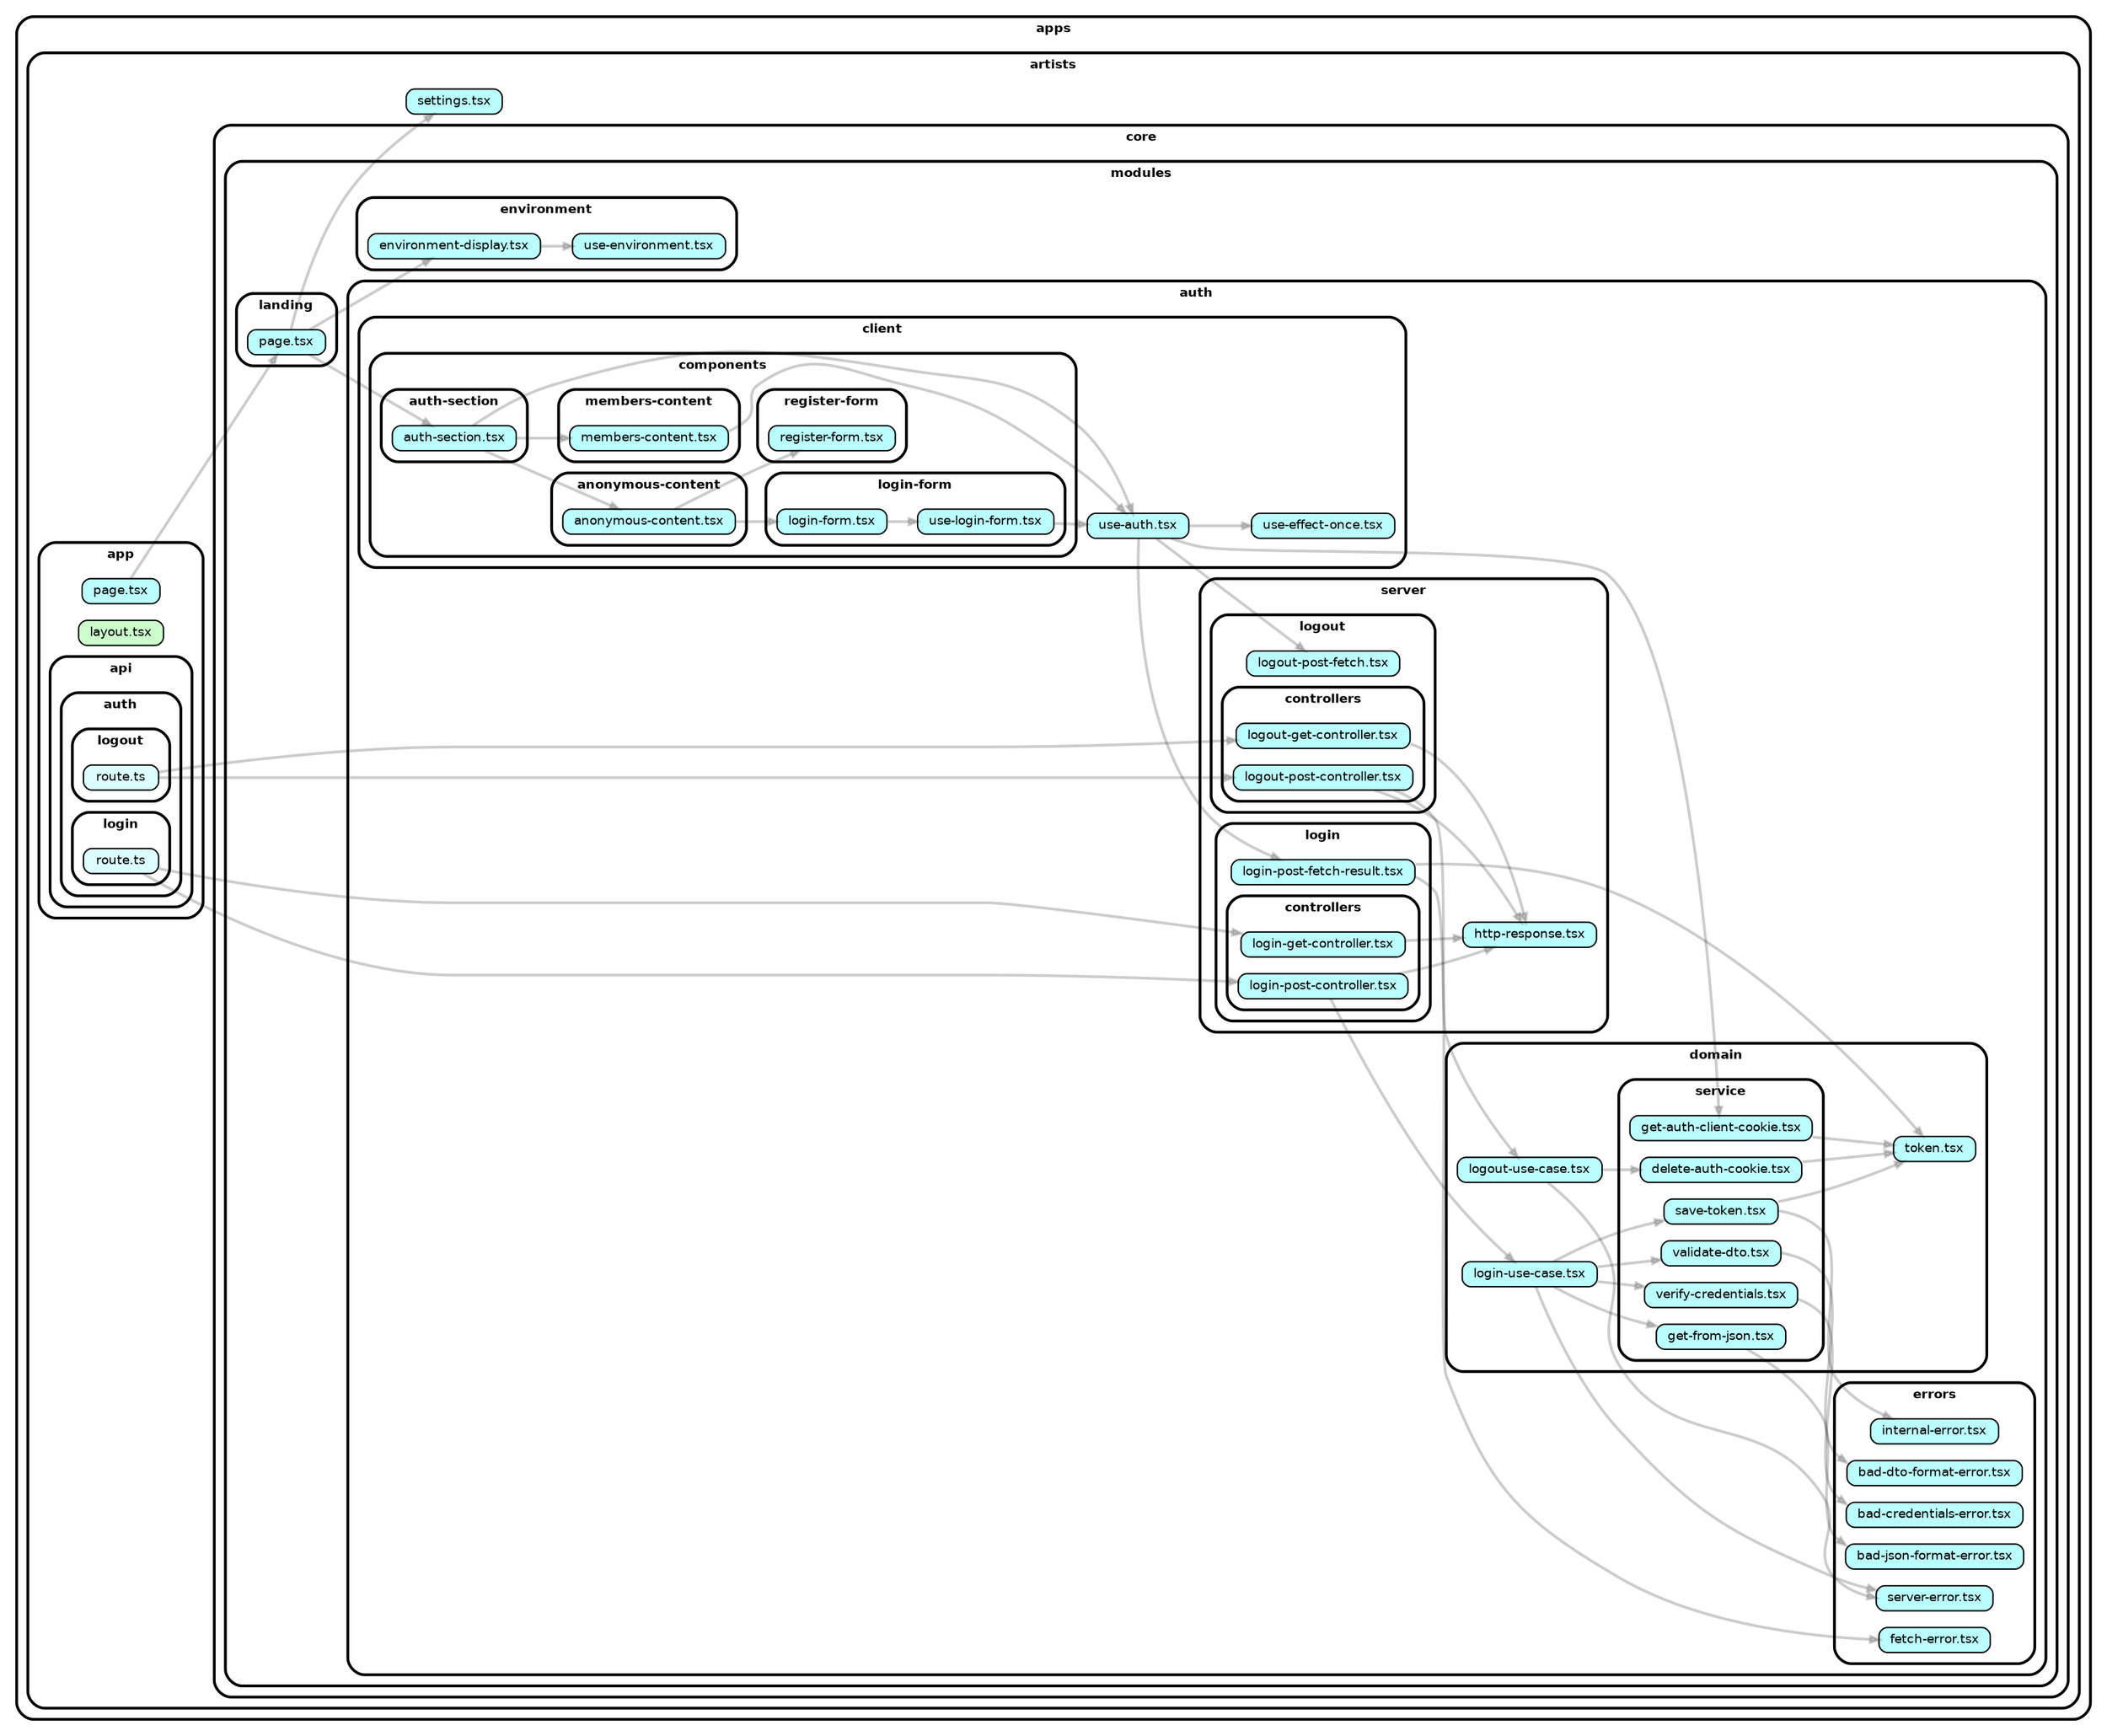 strict digraph "dependency-cruiser output"{
    rankdir="LR" splines="true" overlap="false" nodesep="0.16" ranksep="0.18" fontname="Helvetica-bold" fontsize="9" style="rounded,bold,filled" fillcolor="#ffffff" compound="true"
    node [shape="box" style="rounded, filled" height="0.2" color="black" fillcolor="#ffffcc" fontcolor="black" fontname="Helvetica" fontsize="9"]
    edge [arrowhead="normal" arrowsize="0.6" penwidth="2.0" color="#00000033" fontname="Helvetica" fontsize="9"]

    subgraph "cluster_apps" {label="apps" subgraph "cluster_apps/artists" {label="artists" subgraph "cluster_apps/artists/app" {label="app" subgraph "cluster_apps/artists/app/api" {label="api" subgraph "cluster_apps/artists/app/api/auth" {label="auth" subgraph "cluster_apps/artists/app/api/auth/login" {label="login" "apps/artists/app/api/auth/login/route.ts" [label=<route.ts> tooltip="route.ts" URL="apps/artists/app/api/auth/login/route.ts" fillcolor="#ddfeff"] } } } } } }
    "apps/artists/app/api/auth/login/route.ts" -> "apps/artists/core/modules/auth/server/login/controllers/login-get-controller.tsx"
    "apps/artists/app/api/auth/login/route.ts" -> "apps/artists/core/modules/auth/server/login/controllers/login-post-controller.tsx"
    subgraph "cluster_apps" {label="apps" subgraph "cluster_apps/artists" {label="artists" subgraph "cluster_apps/artists/app" {label="app" subgraph "cluster_apps/artists/app/api" {label="api" subgraph "cluster_apps/artists/app/api/auth" {label="auth" subgraph "cluster_apps/artists/app/api/auth/logout" {label="logout" "apps/artists/app/api/auth/logout/route.ts" [label=<route.ts> tooltip="route.ts" URL="apps/artists/app/api/auth/logout/route.ts" fillcolor="#ddfeff"] } } } } } }
    "apps/artists/app/api/auth/logout/route.ts" -> "apps/artists/core/modules/auth/server/logout/controllers/logout-get-controller.tsx"
    "apps/artists/app/api/auth/logout/route.ts" -> "apps/artists/core/modules/auth/server/logout/controllers/logout-post-controller.tsx"
    subgraph "cluster_apps" {label="apps" subgraph "cluster_apps/artists" {label="artists" subgraph "cluster_apps/artists/app" {label="app" "apps/artists/app/layout.tsx" [label=<layout.tsx> tooltip="layout.tsx" URL="apps/artists/app/layout.tsx" fillcolor="#ccffcc"] } } }
    subgraph "cluster_apps" {label="apps" subgraph "cluster_apps/artists" {label="artists" subgraph "cluster_apps/artists/app" {label="app" "apps/artists/app/page.tsx" [label=<page.tsx> tooltip="page.tsx" URL="apps/artists/app/page.tsx" fillcolor="#bbfeff"] } } }
    "apps/artists/app/page.tsx" -> "apps/artists/core/modules/landing/page.tsx"
    subgraph "cluster_apps" {label="apps" subgraph "cluster_apps/artists" {label="artists" subgraph "cluster_apps/artists/core" {label="core" subgraph "cluster_apps/artists/core/modules" {label="modules" subgraph "cluster_apps/artists/core/modules/auth" {label="auth" subgraph "cluster_apps/artists/core/modules/auth/client" {label="client" subgraph "cluster_apps/artists/core/modules/auth/client/components" {label="components" subgraph "cluster_apps/artists/core/modules/auth/client/components/anonymous-content" {label="anonymous-content" "apps/artists/core/modules/auth/client/components/anonymous-content/anonymous-content.tsx" [label=<anonymous-content.tsx> tooltip="anonymous-content.tsx" URL="apps/artists/core/modules/auth/client/components/anonymous-content/anonymous-content.tsx" fillcolor="#bbfeff"] } } } } } } } }
    "apps/artists/core/modules/auth/client/components/anonymous-content/anonymous-content.tsx" -> "apps/artists/core/modules/auth/client/components/login-form/login-form.tsx"
    "apps/artists/core/modules/auth/client/components/anonymous-content/anonymous-content.tsx" -> "apps/artists/core/modules/auth/client/components/register-form/register-form.tsx"
    subgraph "cluster_apps" {label="apps" subgraph "cluster_apps/artists" {label="artists" subgraph "cluster_apps/artists/core" {label="core" subgraph "cluster_apps/artists/core/modules" {label="modules" subgraph "cluster_apps/artists/core/modules/auth" {label="auth" subgraph "cluster_apps/artists/core/modules/auth/client" {label="client" subgraph "cluster_apps/artists/core/modules/auth/client/components" {label="components" subgraph "cluster_apps/artists/core/modules/auth/client/components/auth-section" {label="auth-section" "apps/artists/core/modules/auth/client/components/auth-section/auth-section.tsx" [label=<auth-section.tsx> tooltip="auth-section.tsx" URL="apps/artists/core/modules/auth/client/components/auth-section/auth-section.tsx" fillcolor="#bbfeff"] } } } } } } } }
    "apps/artists/core/modules/auth/client/components/auth-section/auth-section.tsx" -> "apps/artists/core/modules/auth/client/use-auth.tsx"
    "apps/artists/core/modules/auth/client/components/auth-section/auth-section.tsx" -> "apps/artists/core/modules/auth/client/components/anonymous-content/anonymous-content.tsx"
    "apps/artists/core/modules/auth/client/components/auth-section/auth-section.tsx" -> "apps/artists/core/modules/auth/client/components/members-content/members-content.tsx"
    subgraph "cluster_apps" {label="apps" subgraph "cluster_apps/artists" {label="artists" subgraph "cluster_apps/artists/core" {label="core" subgraph "cluster_apps/artists/core/modules" {label="modules" subgraph "cluster_apps/artists/core/modules/auth" {label="auth" subgraph "cluster_apps/artists/core/modules/auth/client" {label="client" subgraph "cluster_apps/artists/core/modules/auth/client/components" {label="components" subgraph "cluster_apps/artists/core/modules/auth/client/components/login-form" {label="login-form" "apps/artists/core/modules/auth/client/components/login-form/login-form.tsx" [label=<login-form.tsx> tooltip="login-form.tsx" URL="apps/artists/core/modules/auth/client/components/login-form/login-form.tsx" fillcolor="#bbfeff"] } } } } } } } }
    "apps/artists/core/modules/auth/client/components/login-form/login-form.tsx" -> "apps/artists/core/modules/auth/client/components/login-form/use-login-form.tsx"
    subgraph "cluster_apps" {label="apps" subgraph "cluster_apps/artists" {label="artists" subgraph "cluster_apps/artists/core" {label="core" subgraph "cluster_apps/artists/core/modules" {label="modules" subgraph "cluster_apps/artists/core/modules/auth" {label="auth" subgraph "cluster_apps/artists/core/modules/auth/client" {label="client" subgraph "cluster_apps/artists/core/modules/auth/client/components" {label="components" subgraph "cluster_apps/artists/core/modules/auth/client/components/login-form" {label="login-form" "apps/artists/core/modules/auth/client/components/login-form/use-login-form.tsx" [label=<use-login-form.tsx> tooltip="use-login-form.tsx" URL="apps/artists/core/modules/auth/client/components/login-form/use-login-form.tsx" fillcolor="#bbfeff"] } } } } } } } }
    "apps/artists/core/modules/auth/client/components/login-form/use-login-form.tsx" -> "apps/artists/core/modules/auth/client/use-auth.tsx"
    subgraph "cluster_apps" {label="apps" subgraph "cluster_apps/artists" {label="artists" subgraph "cluster_apps/artists/core" {label="core" subgraph "cluster_apps/artists/core/modules" {label="modules" subgraph "cluster_apps/artists/core/modules/auth" {label="auth" subgraph "cluster_apps/artists/core/modules/auth/client" {label="client" subgraph "cluster_apps/artists/core/modules/auth/client/components" {label="components" subgraph "cluster_apps/artists/core/modules/auth/client/components/members-content" {label="members-content" "apps/artists/core/modules/auth/client/components/members-content/members-content.tsx" [label=<members-content.tsx> tooltip="members-content.tsx" URL="apps/artists/core/modules/auth/client/components/members-content/members-content.tsx" fillcolor="#bbfeff"] } } } } } } } }
    "apps/artists/core/modules/auth/client/components/members-content/members-content.tsx" -> "apps/artists/core/modules/auth/client/use-auth.tsx"
    subgraph "cluster_apps" {label="apps" subgraph "cluster_apps/artists" {label="artists" subgraph "cluster_apps/artists/core" {label="core" subgraph "cluster_apps/artists/core/modules" {label="modules" subgraph "cluster_apps/artists/core/modules/auth" {label="auth" subgraph "cluster_apps/artists/core/modules/auth/client" {label="client" subgraph "cluster_apps/artists/core/modules/auth/client/components" {label="components" subgraph "cluster_apps/artists/core/modules/auth/client/components/register-form" {label="register-form" "apps/artists/core/modules/auth/client/components/register-form/register-form.tsx" [label=<register-form.tsx> tooltip="register-form.tsx" URL="apps/artists/core/modules/auth/client/components/register-form/register-form.tsx" fillcolor="#bbfeff"] } } } } } } } }
    subgraph "cluster_apps" {label="apps" subgraph "cluster_apps/artists" {label="artists" subgraph "cluster_apps/artists/core" {label="core" subgraph "cluster_apps/artists/core/modules" {label="modules" subgraph "cluster_apps/artists/core/modules/auth" {label="auth" subgraph "cluster_apps/artists/core/modules/auth/client" {label="client" "apps/artists/core/modules/auth/client/use-auth.tsx" [label=<use-auth.tsx> tooltip="use-auth.tsx" URL="apps/artists/core/modules/auth/client/use-auth.tsx" fillcolor="#bbfeff"] } } } } } }
    "apps/artists/core/modules/auth/client/use-auth.tsx" -> "apps/artists/core/modules/auth/domain/service/get-auth-client-cookie.tsx"
    "apps/artists/core/modules/auth/client/use-auth.tsx" -> "apps/artists/core/modules/auth/server/login/login-post-fetch-result.tsx"
    "apps/artists/core/modules/auth/client/use-auth.tsx" -> "apps/artists/core/modules/auth/server/logout/logout-post-fetch.tsx"
    "apps/artists/core/modules/auth/client/use-auth.tsx" -> "apps/artists/core/modules/auth/client/use-effect-once.tsx"
    subgraph "cluster_apps" {label="apps" subgraph "cluster_apps/artists" {label="artists" subgraph "cluster_apps/artists/core" {label="core" subgraph "cluster_apps/artists/core/modules" {label="modules" subgraph "cluster_apps/artists/core/modules/auth" {label="auth" subgraph "cluster_apps/artists/core/modules/auth/client" {label="client" "apps/artists/core/modules/auth/client/use-effect-once.tsx" [label=<use-effect-once.tsx> tooltip="use-effect-once.tsx" URL="apps/artists/core/modules/auth/client/use-effect-once.tsx" fillcolor="#bbfeff"] } } } } } }
    subgraph "cluster_apps" {label="apps" subgraph "cluster_apps/artists" {label="artists" subgraph "cluster_apps/artists/core" {label="core" subgraph "cluster_apps/artists/core/modules" {label="modules" subgraph "cluster_apps/artists/core/modules/auth" {label="auth" subgraph "cluster_apps/artists/core/modules/auth/domain" {label="domain" "apps/artists/core/modules/auth/domain/login-use-case.tsx" [label=<login-use-case.tsx> tooltip="login-use-case.tsx" URL="apps/artists/core/modules/auth/domain/login-use-case.tsx" fillcolor="#bbfeff"] } } } } } }
    "apps/artists/core/modules/auth/domain/login-use-case.tsx" -> "apps/artists/core/modules/auth/errors/server-error.tsx"
    "apps/artists/core/modules/auth/domain/login-use-case.tsx" -> "apps/artists/core/modules/auth/domain/service/get-from-json.tsx"
    "apps/artists/core/modules/auth/domain/login-use-case.tsx" -> "apps/artists/core/modules/auth/domain/service/save-token.tsx"
    "apps/artists/core/modules/auth/domain/login-use-case.tsx" -> "apps/artists/core/modules/auth/domain/service/validate-dto.tsx"
    "apps/artists/core/modules/auth/domain/login-use-case.tsx" -> "apps/artists/core/modules/auth/domain/service/verify-credentials.tsx"
    subgraph "cluster_apps" {label="apps" subgraph "cluster_apps/artists" {label="artists" subgraph "cluster_apps/artists/core" {label="core" subgraph "cluster_apps/artists/core/modules" {label="modules" subgraph "cluster_apps/artists/core/modules/auth" {label="auth" subgraph "cluster_apps/artists/core/modules/auth/domain" {label="domain" "apps/artists/core/modules/auth/domain/logout-use-case.tsx" [label=<logout-use-case.tsx> tooltip="logout-use-case.tsx" URL="apps/artists/core/modules/auth/domain/logout-use-case.tsx" fillcolor="#bbfeff"] } } } } } }
    "apps/artists/core/modules/auth/domain/logout-use-case.tsx" -> "apps/artists/core/modules/auth/errors/server-error.tsx"
    "apps/artists/core/modules/auth/domain/logout-use-case.tsx" -> "apps/artists/core/modules/auth/domain/service/delete-auth-cookie.tsx"
    subgraph "cluster_apps" {label="apps" subgraph "cluster_apps/artists" {label="artists" subgraph "cluster_apps/artists/core" {label="core" subgraph "cluster_apps/artists/core/modules" {label="modules" subgraph "cluster_apps/artists/core/modules/auth" {label="auth" subgraph "cluster_apps/artists/core/modules/auth/domain" {label="domain" subgraph "cluster_apps/artists/core/modules/auth/domain/service" {label="service" "apps/artists/core/modules/auth/domain/service/delete-auth-cookie.tsx" [label=<delete-auth-cookie.tsx> tooltip="delete-auth-cookie.tsx" URL="apps/artists/core/modules/auth/domain/service/delete-auth-cookie.tsx" fillcolor="#bbfeff"] } } } } } } }
    "apps/artists/core/modules/auth/domain/service/delete-auth-cookie.tsx" -> "apps/artists/core/modules/auth/domain/token.tsx"
    subgraph "cluster_apps" {label="apps" subgraph "cluster_apps/artists" {label="artists" subgraph "cluster_apps/artists/core" {label="core" subgraph "cluster_apps/artists/core/modules" {label="modules" subgraph "cluster_apps/artists/core/modules/auth" {label="auth" subgraph "cluster_apps/artists/core/modules/auth/domain" {label="domain" subgraph "cluster_apps/artists/core/modules/auth/domain/service" {label="service" "apps/artists/core/modules/auth/domain/service/get-auth-client-cookie.tsx" [label=<get-auth-client-cookie.tsx> tooltip="get-auth-client-cookie.tsx" URL="apps/artists/core/modules/auth/domain/service/get-auth-client-cookie.tsx" fillcolor="#bbfeff"] } } } } } } }
    "apps/artists/core/modules/auth/domain/service/get-auth-client-cookie.tsx" -> "apps/artists/core/modules/auth/domain/token.tsx"
    subgraph "cluster_apps" {label="apps" subgraph "cluster_apps/artists" {label="artists" subgraph "cluster_apps/artists/core" {label="core" subgraph "cluster_apps/artists/core/modules" {label="modules" subgraph "cluster_apps/artists/core/modules/auth" {label="auth" subgraph "cluster_apps/artists/core/modules/auth/domain" {label="domain" subgraph "cluster_apps/artists/core/modules/auth/domain/service" {label="service" "apps/artists/core/modules/auth/domain/service/get-from-json.tsx" [label=<get-from-json.tsx> tooltip="get-from-json.tsx" URL="apps/artists/core/modules/auth/domain/service/get-from-json.tsx" fillcolor="#bbfeff"] } } } } } } }
    "apps/artists/core/modules/auth/domain/service/get-from-json.tsx" -> "apps/artists/core/modules/auth/errors/bad-json-format-error.tsx"
    subgraph "cluster_apps" {label="apps" subgraph "cluster_apps/artists" {label="artists" subgraph "cluster_apps/artists/core" {label="core" subgraph "cluster_apps/artists/core/modules" {label="modules" subgraph "cluster_apps/artists/core/modules/auth" {label="auth" subgraph "cluster_apps/artists/core/modules/auth/domain" {label="domain" subgraph "cluster_apps/artists/core/modules/auth/domain/service" {label="service" "apps/artists/core/modules/auth/domain/service/save-token.tsx" [label=<save-token.tsx> tooltip="save-token.tsx" URL="apps/artists/core/modules/auth/domain/service/save-token.tsx" fillcolor="#bbfeff"] } } } } } } }
    "apps/artists/core/modules/auth/domain/service/save-token.tsx" -> "apps/artists/core/modules/auth/errors/internal-error.tsx"
    "apps/artists/core/modules/auth/domain/service/save-token.tsx" -> "apps/artists/core/modules/auth/domain/token.tsx"
    subgraph "cluster_apps" {label="apps" subgraph "cluster_apps/artists" {label="artists" subgraph "cluster_apps/artists/core" {label="core" subgraph "cluster_apps/artists/core/modules" {label="modules" subgraph "cluster_apps/artists/core/modules/auth" {label="auth" subgraph "cluster_apps/artists/core/modules/auth/domain" {label="domain" subgraph "cluster_apps/artists/core/modules/auth/domain/service" {label="service" "apps/artists/core/modules/auth/domain/service/validate-dto.tsx" [label=<validate-dto.tsx> tooltip="validate-dto.tsx" URL="apps/artists/core/modules/auth/domain/service/validate-dto.tsx" fillcolor="#bbfeff"] } } } } } } }
    "apps/artists/core/modules/auth/domain/service/validate-dto.tsx" -> "apps/artists/core/modules/auth/errors/bad-dto-format-error.tsx"
    subgraph "cluster_apps" {label="apps" subgraph "cluster_apps/artists" {label="artists" subgraph "cluster_apps/artists/core" {label="core" subgraph "cluster_apps/artists/core/modules" {label="modules" subgraph "cluster_apps/artists/core/modules/auth" {label="auth" subgraph "cluster_apps/artists/core/modules/auth/domain" {label="domain" subgraph "cluster_apps/artists/core/modules/auth/domain/service" {label="service" "apps/artists/core/modules/auth/domain/service/verify-credentials.tsx" [label=<verify-credentials.tsx> tooltip="verify-credentials.tsx" URL="apps/artists/core/modules/auth/domain/service/verify-credentials.tsx" fillcolor="#bbfeff"] } } } } } } }
    "apps/artists/core/modules/auth/domain/service/verify-credentials.tsx" -> "apps/artists/core/modules/auth/errors/bad-credentials-error.tsx"
    subgraph "cluster_apps" {label="apps" subgraph "cluster_apps/artists" {label="artists" subgraph "cluster_apps/artists/core" {label="core" subgraph "cluster_apps/artists/core/modules" {label="modules" subgraph "cluster_apps/artists/core/modules/auth" {label="auth" subgraph "cluster_apps/artists/core/modules/auth/domain" {label="domain" "apps/artists/core/modules/auth/domain/token.tsx" [label=<token.tsx> tooltip="token.tsx" URL="apps/artists/core/modules/auth/domain/token.tsx" fillcolor="#bbfeff"] } } } } } }
    subgraph "cluster_apps" {label="apps" subgraph "cluster_apps/artists" {label="artists" subgraph "cluster_apps/artists/core" {label="core" subgraph "cluster_apps/artists/core/modules" {label="modules" subgraph "cluster_apps/artists/core/modules/auth" {label="auth" subgraph "cluster_apps/artists/core/modules/auth/errors" {label="errors" "apps/artists/core/modules/auth/errors/bad-credentials-error.tsx" [label=<bad-credentials-error.tsx> tooltip="bad-credentials-error.tsx" URL="apps/artists/core/modules/auth/errors/bad-credentials-error.tsx" fillcolor="#bbfeff"] } } } } } }
    subgraph "cluster_apps" {label="apps" subgraph "cluster_apps/artists" {label="artists" subgraph "cluster_apps/artists/core" {label="core" subgraph "cluster_apps/artists/core/modules" {label="modules" subgraph "cluster_apps/artists/core/modules/auth" {label="auth" subgraph "cluster_apps/artists/core/modules/auth/errors" {label="errors" "apps/artists/core/modules/auth/errors/bad-dto-format-error.tsx" [label=<bad-dto-format-error.tsx> tooltip="bad-dto-format-error.tsx" URL="apps/artists/core/modules/auth/errors/bad-dto-format-error.tsx" fillcolor="#bbfeff"] } } } } } }
    subgraph "cluster_apps" {label="apps" subgraph "cluster_apps/artists" {label="artists" subgraph "cluster_apps/artists/core" {label="core" subgraph "cluster_apps/artists/core/modules" {label="modules" subgraph "cluster_apps/artists/core/modules/auth" {label="auth" subgraph "cluster_apps/artists/core/modules/auth/errors" {label="errors" "apps/artists/core/modules/auth/errors/bad-json-format-error.tsx" [label=<bad-json-format-error.tsx> tooltip="bad-json-format-error.tsx" URL="apps/artists/core/modules/auth/errors/bad-json-format-error.tsx" fillcolor="#bbfeff"] } } } } } }
    subgraph "cluster_apps" {label="apps" subgraph "cluster_apps/artists" {label="artists" subgraph "cluster_apps/artists/core" {label="core" subgraph "cluster_apps/artists/core/modules" {label="modules" subgraph "cluster_apps/artists/core/modules/auth" {label="auth" subgraph "cluster_apps/artists/core/modules/auth/errors" {label="errors" "apps/artists/core/modules/auth/errors/fetch-error.tsx" [label=<fetch-error.tsx> tooltip="fetch-error.tsx" URL="apps/artists/core/modules/auth/errors/fetch-error.tsx" fillcolor="#bbfeff"] } } } } } }
    subgraph "cluster_apps" {label="apps" subgraph "cluster_apps/artists" {label="artists" subgraph "cluster_apps/artists/core" {label="core" subgraph "cluster_apps/artists/core/modules" {label="modules" subgraph "cluster_apps/artists/core/modules/auth" {label="auth" subgraph "cluster_apps/artists/core/modules/auth/errors" {label="errors" "apps/artists/core/modules/auth/errors/internal-error.tsx" [label=<internal-error.tsx> tooltip="internal-error.tsx" URL="apps/artists/core/modules/auth/errors/internal-error.tsx" fillcolor="#bbfeff"] } } } } } }
    subgraph "cluster_apps" {label="apps" subgraph "cluster_apps/artists" {label="artists" subgraph "cluster_apps/artists/core" {label="core" subgraph "cluster_apps/artists/core/modules" {label="modules" subgraph "cluster_apps/artists/core/modules/auth" {label="auth" subgraph "cluster_apps/artists/core/modules/auth/errors" {label="errors" "apps/artists/core/modules/auth/errors/server-error.tsx" [label=<server-error.tsx> tooltip="server-error.tsx" URL="apps/artists/core/modules/auth/errors/server-error.tsx" fillcolor="#bbfeff"] } } } } } }
    subgraph "cluster_apps" {label="apps" subgraph "cluster_apps/artists" {label="artists" subgraph "cluster_apps/artists/core" {label="core" subgraph "cluster_apps/artists/core/modules" {label="modules" subgraph "cluster_apps/artists/core/modules/auth" {label="auth" subgraph "cluster_apps/artists/core/modules/auth/server" {label="server" "apps/artists/core/modules/auth/server/http-response.tsx" [label=<http-response.tsx> tooltip="http-response.tsx" URL="apps/artists/core/modules/auth/server/http-response.tsx" fillcolor="#bbfeff"] } } } } } }
    subgraph "cluster_apps" {label="apps" subgraph "cluster_apps/artists" {label="artists" subgraph "cluster_apps/artists/core" {label="core" subgraph "cluster_apps/artists/core/modules" {label="modules" subgraph "cluster_apps/artists/core/modules/auth" {label="auth" subgraph "cluster_apps/artists/core/modules/auth/server" {label="server" subgraph "cluster_apps/artists/core/modules/auth/server/login" {label="login" subgraph "cluster_apps/artists/core/modules/auth/server/login/controllers" {label="controllers" "apps/artists/core/modules/auth/server/login/controllers/login-get-controller.tsx" [label=<login-get-controller.tsx> tooltip="login-get-controller.tsx" URL="apps/artists/core/modules/auth/server/login/controllers/login-get-controller.tsx" fillcolor="#bbfeff"] } } } } } } } }
    "apps/artists/core/modules/auth/server/login/controllers/login-get-controller.tsx" -> "apps/artists/core/modules/auth/server/http-response.tsx"
    subgraph "cluster_apps" {label="apps" subgraph "cluster_apps/artists" {label="artists" subgraph "cluster_apps/artists/core" {label="core" subgraph "cluster_apps/artists/core/modules" {label="modules" subgraph "cluster_apps/artists/core/modules/auth" {label="auth" subgraph "cluster_apps/artists/core/modules/auth/server" {label="server" subgraph "cluster_apps/artists/core/modules/auth/server/login" {label="login" subgraph "cluster_apps/artists/core/modules/auth/server/login/controllers" {label="controllers" "apps/artists/core/modules/auth/server/login/controllers/login-post-controller.tsx" [label=<login-post-controller.tsx> tooltip="login-post-controller.tsx" URL="apps/artists/core/modules/auth/server/login/controllers/login-post-controller.tsx" fillcolor="#bbfeff"] } } } } } } } }
    "apps/artists/core/modules/auth/server/login/controllers/login-post-controller.tsx" -> "apps/artists/core/modules/auth/domain/login-use-case.tsx"
    "apps/artists/core/modules/auth/server/login/controllers/login-post-controller.tsx" -> "apps/artists/core/modules/auth/server/http-response.tsx"
    subgraph "cluster_apps" {label="apps" subgraph "cluster_apps/artists" {label="artists" subgraph "cluster_apps/artists/core" {label="core" subgraph "cluster_apps/artists/core/modules" {label="modules" subgraph "cluster_apps/artists/core/modules/auth" {label="auth" subgraph "cluster_apps/artists/core/modules/auth/server" {label="server" subgraph "cluster_apps/artists/core/modules/auth/server/login" {label="login" "apps/artists/core/modules/auth/server/login/login-post-fetch-result.tsx" [label=<login-post-fetch-result.tsx> tooltip="login-post-fetch-result.tsx" URL="apps/artists/core/modules/auth/server/login/login-post-fetch-result.tsx" fillcolor="#bbfeff"] } } } } } } }
    "apps/artists/core/modules/auth/server/login/login-post-fetch-result.tsx" -> "apps/artists/core/modules/auth/domain/token.tsx"
    "apps/artists/core/modules/auth/server/login/login-post-fetch-result.tsx" -> "apps/artists/core/modules/auth/errors/fetch-error.tsx"
    subgraph "cluster_apps" {label="apps" subgraph "cluster_apps/artists" {label="artists" subgraph "cluster_apps/artists/core" {label="core" subgraph "cluster_apps/artists/core/modules" {label="modules" subgraph "cluster_apps/artists/core/modules/auth" {label="auth" subgraph "cluster_apps/artists/core/modules/auth/server" {label="server" subgraph "cluster_apps/artists/core/modules/auth/server/logout" {label="logout" subgraph "cluster_apps/artists/core/modules/auth/server/logout/controllers" {label="controllers" "apps/artists/core/modules/auth/server/logout/controllers/logout-get-controller.tsx" [label=<logout-get-controller.tsx> tooltip="logout-get-controller.tsx" URL="apps/artists/core/modules/auth/server/logout/controllers/logout-get-controller.tsx" fillcolor="#bbfeff"] } } } } } } } }
    "apps/artists/core/modules/auth/server/logout/controllers/logout-get-controller.tsx" -> "apps/artists/core/modules/auth/server/http-response.tsx"
    subgraph "cluster_apps" {label="apps" subgraph "cluster_apps/artists" {label="artists" subgraph "cluster_apps/artists/core" {label="core" subgraph "cluster_apps/artists/core/modules" {label="modules" subgraph "cluster_apps/artists/core/modules/auth" {label="auth" subgraph "cluster_apps/artists/core/modules/auth/server" {label="server" subgraph "cluster_apps/artists/core/modules/auth/server/logout" {label="logout" subgraph "cluster_apps/artists/core/modules/auth/server/logout/controllers" {label="controllers" "apps/artists/core/modules/auth/server/logout/controllers/logout-post-controller.tsx" [label=<logout-post-controller.tsx> tooltip="logout-post-controller.tsx" URL="apps/artists/core/modules/auth/server/logout/controllers/logout-post-controller.tsx" fillcolor="#bbfeff"] } } } } } } } }
    "apps/artists/core/modules/auth/server/logout/controllers/logout-post-controller.tsx" -> "apps/artists/core/modules/auth/domain/logout-use-case.tsx"
    "apps/artists/core/modules/auth/server/logout/controllers/logout-post-controller.tsx" -> "apps/artists/core/modules/auth/server/http-response.tsx"
    subgraph "cluster_apps" {label="apps" subgraph "cluster_apps/artists" {label="artists" subgraph "cluster_apps/artists/core" {label="core" subgraph "cluster_apps/artists/core/modules" {label="modules" subgraph "cluster_apps/artists/core/modules/auth" {label="auth" subgraph "cluster_apps/artists/core/modules/auth/server" {label="server" subgraph "cluster_apps/artists/core/modules/auth/server/logout" {label="logout" "apps/artists/core/modules/auth/server/logout/logout-post-fetch.tsx" [label=<logout-post-fetch.tsx> tooltip="logout-post-fetch.tsx" URL="apps/artists/core/modules/auth/server/logout/logout-post-fetch.tsx" fillcolor="#bbfeff"] } } } } } } }
    subgraph "cluster_apps" {label="apps" subgraph "cluster_apps/artists" {label="artists" subgraph "cluster_apps/artists/core" {label="core" subgraph "cluster_apps/artists/core/modules" {label="modules" subgraph "cluster_apps/artists/core/modules/environment" {label="environment" "apps/artists/core/modules/environment/environment-display.tsx" [label=<environment-display.tsx> tooltip="environment-display.tsx" URL="apps/artists/core/modules/environment/environment-display.tsx" fillcolor="#bbfeff"] } } } } }
    "apps/artists/core/modules/environment/environment-display.tsx" -> "apps/artists/core/modules/environment/use-environment.tsx"
    subgraph "cluster_apps" {label="apps" subgraph "cluster_apps/artists" {label="artists" subgraph "cluster_apps/artists/core" {label="core" subgraph "cluster_apps/artists/core/modules" {label="modules" subgraph "cluster_apps/artists/core/modules/environment" {label="environment" "apps/artists/core/modules/environment/use-environment.tsx" [label=<use-environment.tsx> tooltip="use-environment.tsx" URL="apps/artists/core/modules/environment/use-environment.tsx" fillcolor="#bbfeff"] } } } } }
    subgraph "cluster_apps" {label="apps" subgraph "cluster_apps/artists" {label="artists" subgraph "cluster_apps/artists/core" {label="core" subgraph "cluster_apps/artists/core/modules" {label="modules" subgraph "cluster_apps/artists/core/modules/landing" {label="landing" "apps/artists/core/modules/landing/page.tsx" [label=<page.tsx> tooltip="page.tsx" URL="apps/artists/core/modules/landing/page.tsx" fillcolor="#bbfeff"] } } } } }
    "apps/artists/core/modules/landing/page.tsx" -> "apps/artists/settings.tsx"
    "apps/artists/core/modules/landing/page.tsx" -> "apps/artists/core/modules/auth/client/components/auth-section/auth-section.tsx"
    "apps/artists/core/modules/landing/page.tsx" -> "apps/artists/core/modules/environment/environment-display.tsx"
    subgraph "cluster_apps" {label="apps" subgraph "cluster_apps/artists" {label="artists" "apps/artists/settings.tsx" [label=<settings.tsx> tooltip="settings.tsx" URL="apps/artists/settings.tsx" fillcolor="#bbfeff"] } }
}
